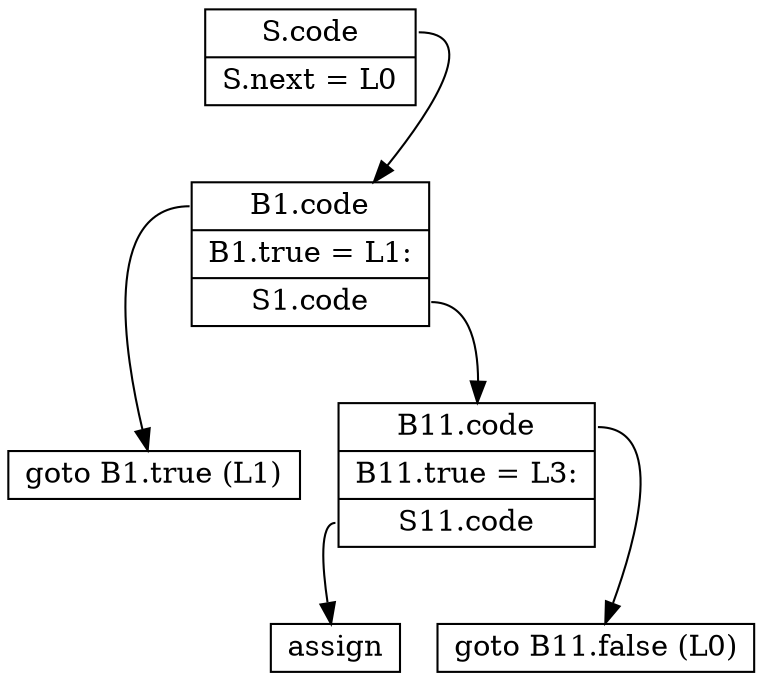 digraph if {
    node [shape="record", height=.1]
    nodeP[label = "{<scode> S.code|<snext> S.next = L0}"]
    nodeS[label="{<b1code> B1.code|<b1true> B1.true = L1:|<s1code> S1.code}"]
    nodeP:scode -> nodeS

    nodeB1[label="{goto B1.true (L1)}"]
    nodeS1[label = "{<b11code> B11.code|<b11true> B11.true = L3:|<s11code> S11.code}"]
    nodeS:b1code -> nodeB1
    nodeS:s1code -> nodeS1
    nodeS11[label = "{<assign> assign}"]
    nodeB11[label = "{goto B11.false (L0)}"]
    nodeS1:b11code -> nodeB11
    nodeS1:s11code -> nodeS11
}
